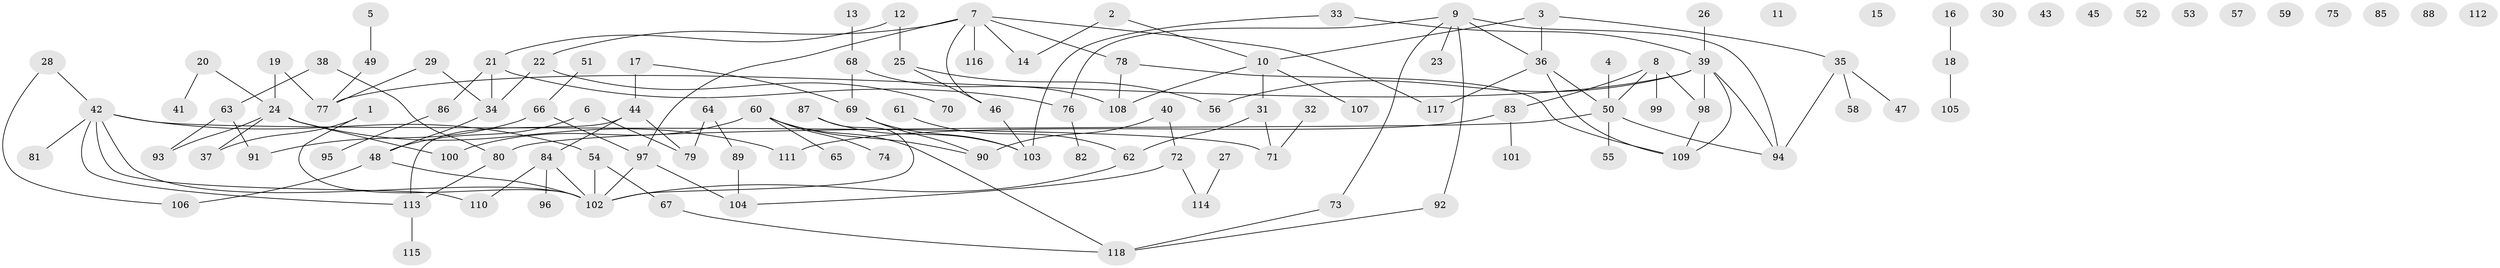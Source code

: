 // coarse degree distribution, {4: 0.3235294117647059, 8: 0.058823529411764705, 3: 0.20588235294117646, 10: 0.029411764705882353, 5: 0.058823529411764705, 1: 0.14705882352941177, 6: 0.029411764705882353, 2: 0.14705882352941177}
// Generated by graph-tools (version 1.1) at 2025/48/03/04/25 22:48:22]
// undirected, 118 vertices, 138 edges
graph export_dot {
  node [color=gray90,style=filled];
  1;
  2;
  3;
  4;
  5;
  6;
  7;
  8;
  9;
  10;
  11;
  12;
  13;
  14;
  15;
  16;
  17;
  18;
  19;
  20;
  21;
  22;
  23;
  24;
  25;
  26;
  27;
  28;
  29;
  30;
  31;
  32;
  33;
  34;
  35;
  36;
  37;
  38;
  39;
  40;
  41;
  42;
  43;
  44;
  45;
  46;
  47;
  48;
  49;
  50;
  51;
  52;
  53;
  54;
  55;
  56;
  57;
  58;
  59;
  60;
  61;
  62;
  63;
  64;
  65;
  66;
  67;
  68;
  69;
  70;
  71;
  72;
  73;
  74;
  75;
  76;
  77;
  78;
  79;
  80;
  81;
  82;
  83;
  84;
  85;
  86;
  87;
  88;
  89;
  90;
  91;
  92;
  93;
  94;
  95;
  96;
  97;
  98;
  99;
  100;
  101;
  102;
  103;
  104;
  105;
  106;
  107;
  108;
  109;
  110;
  111;
  112;
  113;
  114;
  115;
  116;
  117;
  118;
  1 -- 37;
  1 -- 102;
  2 -- 10;
  2 -- 14;
  3 -- 10;
  3 -- 35;
  3 -- 36;
  4 -- 50;
  5 -- 49;
  6 -- 48;
  6 -- 79;
  7 -- 14;
  7 -- 22;
  7 -- 46;
  7 -- 78;
  7 -- 97;
  7 -- 116;
  7 -- 117;
  8 -- 50;
  8 -- 83;
  8 -- 98;
  8 -- 99;
  9 -- 23;
  9 -- 36;
  9 -- 73;
  9 -- 76;
  9 -- 92;
  9 -- 94;
  10 -- 31;
  10 -- 107;
  10 -- 108;
  12 -- 21;
  12 -- 25;
  13 -- 68;
  16 -- 18;
  17 -- 44;
  17 -- 69;
  18 -- 105;
  19 -- 24;
  19 -- 77;
  20 -- 24;
  20 -- 41;
  21 -- 34;
  21 -- 76;
  21 -- 86;
  22 -- 34;
  22 -- 70;
  24 -- 37;
  24 -- 93;
  24 -- 100;
  24 -- 111;
  25 -- 46;
  25 -- 56;
  26 -- 39;
  27 -- 114;
  28 -- 42;
  28 -- 106;
  29 -- 34;
  29 -- 77;
  31 -- 62;
  31 -- 71;
  32 -- 71;
  33 -- 39;
  33 -- 103;
  34 -- 48;
  35 -- 47;
  35 -- 58;
  35 -- 94;
  36 -- 50;
  36 -- 109;
  36 -- 117;
  38 -- 63;
  38 -- 80;
  39 -- 56;
  39 -- 77;
  39 -- 94;
  39 -- 98;
  39 -- 109;
  40 -- 72;
  40 -- 90;
  42 -- 54;
  42 -- 71;
  42 -- 81;
  42 -- 102;
  42 -- 110;
  42 -- 113;
  44 -- 79;
  44 -- 84;
  44 -- 113;
  46 -- 103;
  48 -- 102;
  48 -- 106;
  49 -- 77;
  50 -- 55;
  50 -- 80;
  50 -- 94;
  51 -- 66;
  54 -- 67;
  54 -- 102;
  60 -- 65;
  60 -- 74;
  60 -- 90;
  60 -- 100;
  60 -- 118;
  61 -- 62;
  62 -- 102;
  63 -- 91;
  63 -- 93;
  64 -- 79;
  64 -- 89;
  66 -- 91;
  66 -- 97;
  67 -- 118;
  68 -- 69;
  68 -- 108;
  69 -- 90;
  69 -- 103;
  72 -- 104;
  72 -- 114;
  73 -- 118;
  76 -- 82;
  78 -- 108;
  78 -- 109;
  80 -- 113;
  83 -- 101;
  83 -- 111;
  84 -- 96;
  84 -- 102;
  84 -- 110;
  86 -- 95;
  87 -- 102;
  87 -- 103;
  89 -- 104;
  92 -- 118;
  97 -- 102;
  97 -- 104;
  98 -- 109;
  113 -- 115;
}
